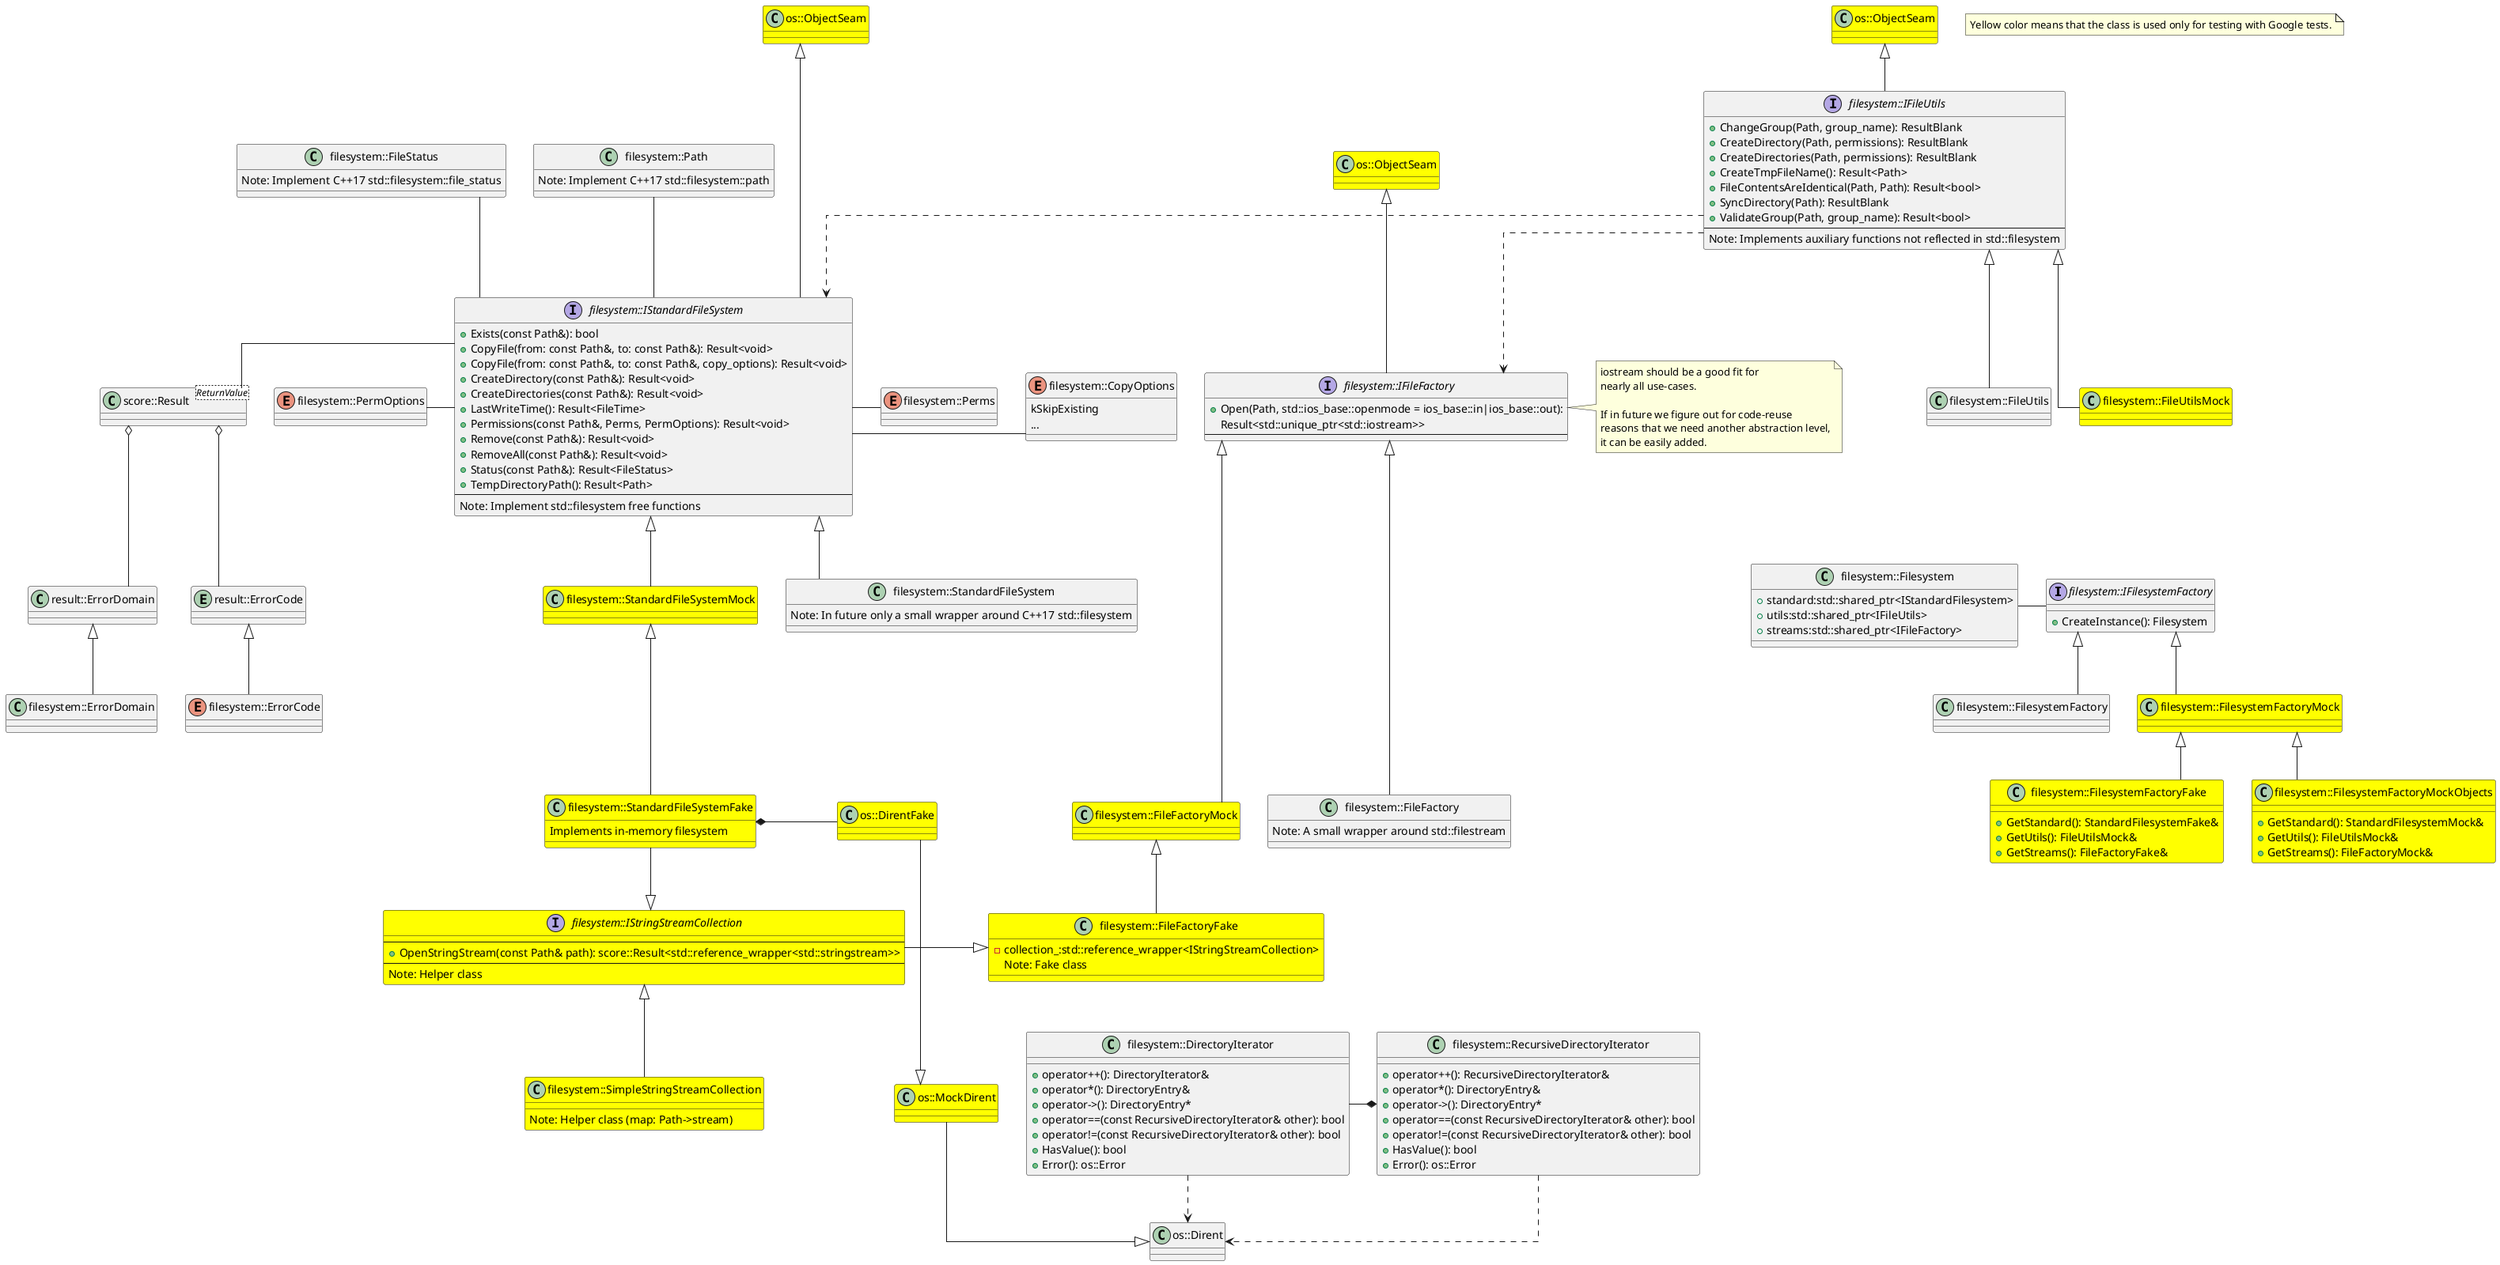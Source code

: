 @startuml

skinparam linetype ortho

interface "filesystem::IFilesystemFactory" as IFilesystemFactory {
  + CreateInstance(): Filesystem
}

class "filesystem::Filesystem" as Filesystem {
  + standard:std::shared_ptr<IStandardFilesystem>
  + utils:std::shared_ptr<IFileUtils>
  + streams:std::shared_ptr<IFileFactory>
}

class "filesystem::FilesystemFactory" as FilesystemFactory

class "filesystem::FilesystemFactoryMock" as FilesystemFactoryMock #yellow

class "filesystem::FilesystemFactoryFake" as FilesystemFactoryFake #yellow {
  + GetStandard(): StandardFilesystemFake&
  + GetUtils(): FileUtilsMock&
  + GetStreams(): FileFactoryFake&

}

class "filesystem::FilesystemFactoryMockObjects" as FilesystemFactoryMockObjects #yellow {
  + GetStandard(): StandardFilesystemMock&
  + GetUtils(): FileUtilsMock&
  + GetStreams(): FileFactoryMock&
}

class "os::ObjectSeam" as ObjectSeam #yellow

class "filesystem::Path" as Path {
  Note: Implement C++17 std::filesystem::path
}

enum "filesystem::CopyOptions" as CopyOptions {
  kSkipExisting
  ...
}

interface "filesystem::IStandardFileSystem" as IStandardFileSystem {
  + Exists(const Path&): bool
  + CopyFile(from: const Path&, to: const Path&): Result<void>
  + CopyFile(from: const Path&, to: const Path&, copy_options): Result<void>
  + CreateDirectory(const Path&): Result<void>
  + CreateDirectories(const Path&): Result<void>
  + LastWriteTime(): Result<FileTime>
  + Permissions(const Path&, Perms, PermOptions): Result<void>
  + Remove(const Path&): Result<void>
  + RemoveAll(const Path&): Result<void>
  + Status(const Path&): Result<FileStatus>
  + TempDirectoryPath(): Result<Path>
  --
  Note: Implement std::filesystem free functions
}

enum "filesystem::Perms" as Perms
class "score::Result<ReturnValue>" as Result
entity "result::ErrorCode" as ErrorCode
enum "filesystem::ErrorCode" as FilesystemErrorCode
class "result::ErrorDomain" as ErrorDomain
class "filesystem::ErrorDomain" as FilesystemErrorDomain
enum "filesystem::PermOptions" as PermOptions

class "filesystem::FileStatus" as FileStatus {
  Note: Implement C++17 std::filesystem::file_status
}

class "filesystem::StandardFileSystem" as StandardFileSystem {
  Note: In future only a small wrapper around C++17 std::filesystem
}

class "filesystem::StandardFileSystemMock" as StandardFileSystemMock #yellow

class "filesystem::StandardFileSystemFake" as StandardFileSystemFake #yellow {
  Implements in-memory filesystem
}

class "os::DirentFake" as DirentFake #yellow
class "os::MockDirent" as MockDirent #yellow
class "os::Dirent" as Dirent

class "filesystem::DirectoryIterator" as DirectoryIterator {
  + operator++(): DirectoryIterator&
  + operator*(): DirectoryEntry&
  + operator->(): DirectoryEntry*
  + operator==(const RecursiveDirectoryIterator& other): bool
  + operator!=(const RecursiveDirectoryIterator& other): bool
  + HasValue(): bool
  + Error(): os::Error
}

class "filesystem::RecursiveDirectoryIterator" as RecursiveDirectoryIterator {
  + operator++(): RecursiveDirectoryIterator&
  + operator*(): DirectoryEntry&
  + operator->(): DirectoryEntry*
  + operator==(const RecursiveDirectoryIterator& other): bool
  + operator!=(const RecursiveDirectoryIterator& other): bool
  + HasValue(): bool
  + Error(): os::Error
}

class "os::ObjectSeam" as ObjectSeam1 #yellow

interface "filesystem::IFileFactory" as IFileFactory {
  + Open(Path, std::ios_base::openmode = ios_base::in|ios_base::out):
  Result<std::unique_ptr<std::iostream>>
  --
}

class "filesystem::FileFactory" as FileFactory{
  Note: A small wrapper around std::filestream
}

class "filesystem::FileFactoryMock" as FileFactoryMock #yellow

class "filesystem::FileFactoryFake" as FileFactoryFake #yellow {
  - collection_:std::reference_wrapper<IStringStreamCollection>
  Note: Fake class
}

interface "filesystem::IStringStreamCollection" as IStringStreamCollection #Yellow{
  --
  + OpenStringStream(const Path& path): score::Result<std::reference_wrapper<std::stringstream>>
  --
  Note: Helper class
}

class "filesystem::SimpleStringStreamCollection" as SimpleStringStreamCollection #yellow {
  Note: Helper class (map: Path->stream)
}

class "os::ObjectSeam" as ObjectSeam2 #yellow

interface "filesystem::IFileUtils" as IFileUtils {
  + ChangeGroup(Path, group_name): ResultBlank
  + CreateDirectory(Path, permissions): ResultBlank
  + CreateDirectories(Path, permissions): ResultBlank
  + CreateTmpFileName(): Result<Path>
  + FileContentsAreIdentical(Path, Path): Result<bool>
  + SyncDirectory(Path): ResultBlank
  + ValidateGroup(Path, group_name): Result<bool>
  --
  Note: Implements auxiliary functions not reflected in std::filesystem
}

class "filesystem::FileUtils" as FileUtils
class "filesystem::FileUtilsMock" as FileUtilsMock #yellow

IFilesystemFactory -l- Filesystem
FilesystemFactory -u-|> IFilesystemFactory
FilesystemFactoryMock -u-|> IFilesystemFactory
FilesystemFactoryMockObjects -u-|> FilesystemFactoryMock
FilesystemFactoryFake -u-|> FilesystemFactoryMock

IStandardFileSystem --u-|> ObjectSeam

IStandardFileSystem -r- CopyOptions
IStandardFileSystem -r- Perms
IStandardFileSystem -u- Path
IStandardFileSystem -u- FileStatus
IStandardFileSystem -l- PermOptions
IStandardFileSystem -l- Result
ErrorCode -u-o Result
ErrorDomain -u-o Result
FilesystemErrorCode -u-|> ErrorCode
FilesystemErrorDomain -u-|> ErrorDomain


StandardFileSystemMock -u-|> IStandardFileSystem
StandardFileSystem -u-|> IStandardFileSystem

DirentFake --d-|> MockDirent
MockDirent -d-|> Dirent

DirentFake -l-* StandardFileSystemFake

StandardFileSystemFake --u-|> StandardFileSystemMock
DirectoryIterator ..> Dirent
RecursiveDirectoryIterator ..> Dirent
DirectoryIterator -r-* RecursiveDirectoryIterator
IFileFactory -u-|> ObjectSeam1
FileFactoryMock --u--|> IFileFactory
FileFactory --u--|> IFileFactory
FileFactoryFake -u-|> FileFactoryMock
IStringStreamCollection -r-|> FileFactoryFake
SimpleStringStreamCollection -u-|> IStringStreamCollection

StandardFileSystemFake --|> IStringStreamCollection

IFileUtils -u-|> ObjectSeam2

FileUtilsMock -u-|> IFileUtils
FileUtils -u-|> IFileUtils

IFileUtils ..> IStandardFileSystem
IFileUtils ..> IFileFactory

IFileUtils --d[hidden]-> Filesystem

note as N1
Yellow color means that the class is used only for testing with Google tests.
end note

note right of IFileFactory
iostream should be a good fit for
nearly all use-cases.

If in future we figure out for code-reuse
reasons that we need another abstraction level,
it can be easily added.
end note
@enduml
